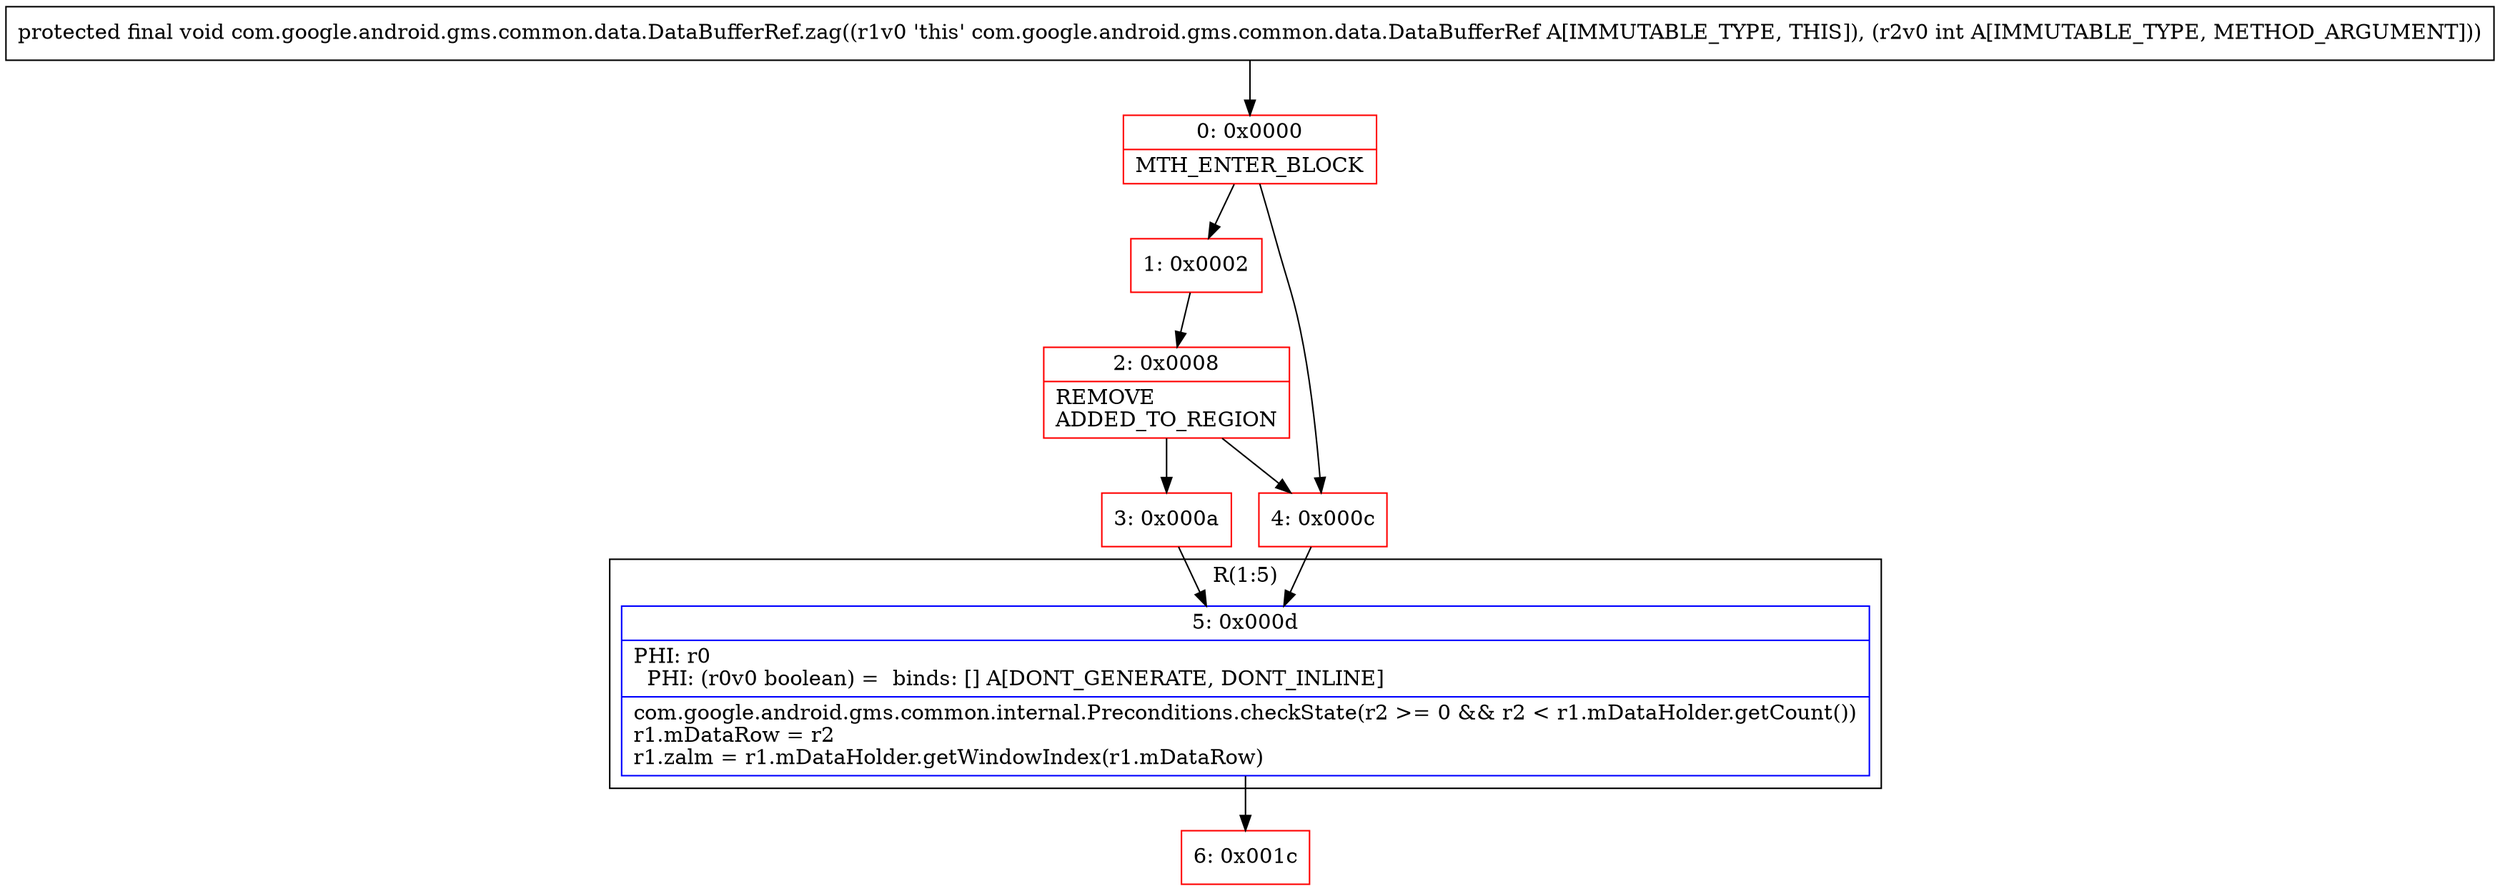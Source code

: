 digraph "CFG forcom.google.android.gms.common.data.DataBufferRef.zag(I)V" {
subgraph cluster_Region_1096930463 {
label = "R(1:5)";
node [shape=record,color=blue];
Node_5 [shape=record,label="{5\:\ 0x000d|PHI: r0 \l  PHI: (r0v0 boolean) =  binds: [] A[DONT_GENERATE, DONT_INLINE]\l|com.google.android.gms.common.internal.Preconditions.checkState(r2 \>= 0 && r2 \< r1.mDataHolder.getCount())\lr1.mDataRow = r2\lr1.zalm = r1.mDataHolder.getWindowIndex(r1.mDataRow)\l}"];
}
Node_0 [shape=record,color=red,label="{0\:\ 0x0000|MTH_ENTER_BLOCK\l}"];
Node_1 [shape=record,color=red,label="{1\:\ 0x0002}"];
Node_2 [shape=record,color=red,label="{2\:\ 0x0008|REMOVE\lADDED_TO_REGION\l}"];
Node_3 [shape=record,color=red,label="{3\:\ 0x000a}"];
Node_4 [shape=record,color=red,label="{4\:\ 0x000c}"];
Node_6 [shape=record,color=red,label="{6\:\ 0x001c}"];
MethodNode[shape=record,label="{protected final void com.google.android.gms.common.data.DataBufferRef.zag((r1v0 'this' com.google.android.gms.common.data.DataBufferRef A[IMMUTABLE_TYPE, THIS]), (r2v0 int A[IMMUTABLE_TYPE, METHOD_ARGUMENT])) }"];
MethodNode -> Node_0;
Node_5 -> Node_6;
Node_0 -> Node_1;
Node_0 -> Node_4;
Node_1 -> Node_2;
Node_2 -> Node_3;
Node_2 -> Node_4;
Node_3 -> Node_5;
Node_4 -> Node_5;
}

